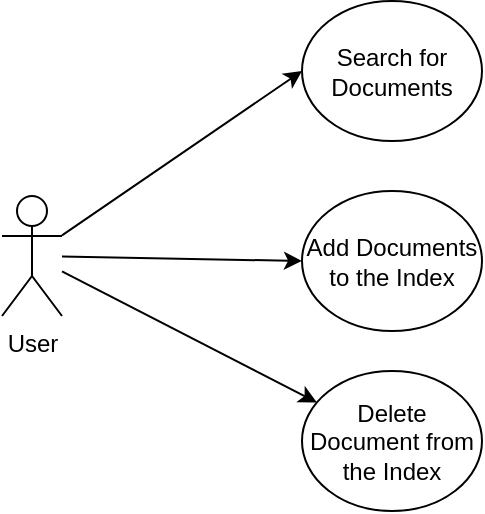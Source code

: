 <mxfile version="24.7.17">
  <diagram name="Page-1" id="vwHNE1rIm08CPXAHGpGa">
    <mxGraphModel dx="1069" dy="711" grid="1" gridSize="10" guides="1" tooltips="1" connect="1" arrows="1" fold="1" page="1" pageScale="1" pageWidth="850" pageHeight="1100" math="0" shadow="0">
      <root>
        <mxCell id="0" />
        <mxCell id="1" parent="0" />
        <mxCell id="w49XpSVRSfYb0BnBdLCO-2" value="&lt;div&gt;User&lt;/div&gt;&lt;div&gt;&lt;br&gt;&lt;/div&gt;" style="shape=umlActor;verticalLabelPosition=bottom;verticalAlign=top;html=1;outlineConnect=0;" parent="1" vertex="1">
          <mxGeometry x="310" y="210" width="30" height="60" as="geometry" />
        </mxCell>
        <mxCell id="w49XpSVRSfYb0BnBdLCO-7" value="Search for Documents" style="ellipse;whiteSpace=wrap;html=1;" parent="1" vertex="1">
          <mxGeometry x="460" y="112.5" width="90" height="70" as="geometry" />
        </mxCell>
        <mxCell id="w49XpSVRSfYb0BnBdLCO-8" value="&lt;div&gt;Add Documents to the Index&lt;/div&gt;" style="ellipse;whiteSpace=wrap;html=1;" parent="1" vertex="1">
          <mxGeometry x="460" y="207.5" width="90" height="70" as="geometry" />
        </mxCell>
        <mxCell id="w49XpSVRSfYb0BnBdLCO-9" value="&lt;div&gt;Delete Document from the Index&lt;/div&gt;" style="ellipse;whiteSpace=wrap;html=1;" parent="1" vertex="1">
          <mxGeometry x="460" y="297.5" width="90" height="70" as="geometry" />
        </mxCell>
        <mxCell id="w49XpSVRSfYb0BnBdLCO-11" value="" style="endArrow=classic;html=1;rounded=0;entryX=0;entryY=0.5;entryDx=0;entryDy=0;" parent="1" source="w49XpSVRSfYb0BnBdLCO-2" target="w49XpSVRSfYb0BnBdLCO-7" edge="1">
          <mxGeometry width="50" height="50" relative="1" as="geometry">
            <mxPoint x="350" y="110" as="sourcePoint" />
            <mxPoint x="480" y="200" as="targetPoint" />
          </mxGeometry>
        </mxCell>
        <mxCell id="w49XpSVRSfYb0BnBdLCO-12" value="" style="endArrow=classic;html=1;rounded=0;entryX=0;entryY=0.5;entryDx=0;entryDy=0;" parent="1" source="w49XpSVRSfYb0BnBdLCO-2" target="w49XpSVRSfYb0BnBdLCO-8" edge="1">
          <mxGeometry width="50" height="50" relative="1" as="geometry">
            <mxPoint x="430" y="250" as="sourcePoint" />
            <mxPoint x="480" y="200" as="targetPoint" />
          </mxGeometry>
        </mxCell>
        <mxCell id="w49XpSVRSfYb0BnBdLCO-13" value="" style="endArrow=classic;html=1;rounded=0;" parent="1" source="w49XpSVRSfYb0BnBdLCO-2" target="w49XpSVRSfYb0BnBdLCO-9" edge="1">
          <mxGeometry width="50" height="50" relative="1" as="geometry">
            <mxPoint x="430" y="250" as="sourcePoint" />
            <mxPoint x="480" y="200" as="targetPoint" />
          </mxGeometry>
        </mxCell>
      </root>
    </mxGraphModel>
  </diagram>
</mxfile>
